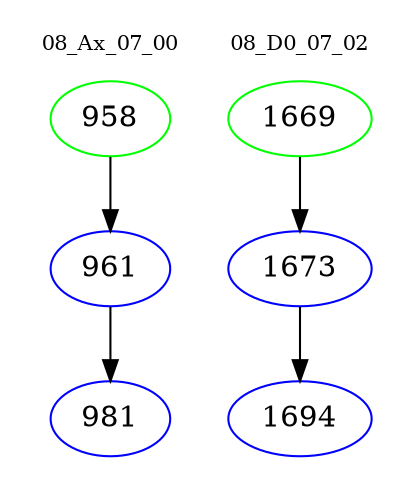 digraph{
subgraph cluster_0 {
color = white
label = "08_Ax_07_00";
fontsize=10;
T0_958 [label="958", color="green"]
T0_958 -> T0_961 [color="black"]
T0_961 [label="961", color="blue"]
T0_961 -> T0_981 [color="black"]
T0_981 [label="981", color="blue"]
}
subgraph cluster_1 {
color = white
label = "08_D0_07_02";
fontsize=10;
T1_1669 [label="1669", color="green"]
T1_1669 -> T1_1673 [color="black"]
T1_1673 [label="1673", color="blue"]
T1_1673 -> T1_1694 [color="black"]
T1_1694 [label="1694", color="blue"]
}
}

